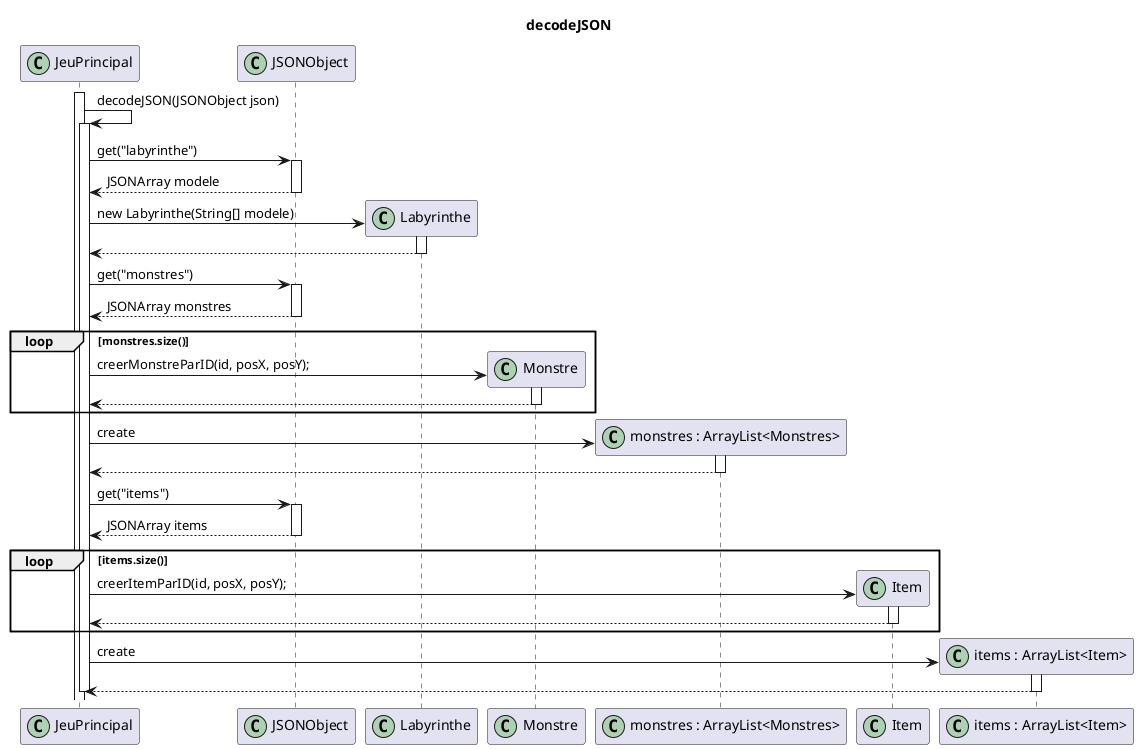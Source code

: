 @startuml 
title decodeJSON
participant JeuPrincipal << (C,#ADD1B2) >>
participant JSONObject << (C,#ADD1B2) >>
participant Labyrinthe << (C,#ADD1B2) >>
participant Monstre << (C,#ADD1B2) >>
participant "monstres : ArrayList<Monstres>" as monstres << (C,#ADD1B2) >>
participant Item << (C,#ADD1B2) >>
participant "items : ArrayList<Item>" as items << (C,#ADD1B2) >>

activate JeuPrincipal
JeuPrincipal -> JeuPrincipal : decodeJSON(JSONObject json)
activate JeuPrincipal

JeuPrincipal -> JSONObject : get("labyrinthe")
activate JSONObject
JSONObject --> JeuPrincipal : JSONArray modele
deactivate JSONObject

create Labyrinthe
JeuPrincipal -> Labyrinthe : new Labyrinthe(String[] modele)
activate Labyrinthe
JeuPrincipal <-- Labyrinthe
deactivate Labyrinthe


JeuPrincipal -> JSONObject : get("monstres")
activate JSONObject
JSONObject --> JeuPrincipal : JSONArray monstres
deactivate JSONObject

loop monstres.size()
create Monstre
JeuPrincipal -> Monstre : creerMonstreParID(id, posX, posY);
activate Monstre
JeuPrincipal <-- Monstre
deactivate Monstre
end

create monstres
JeuPrincipal -> monstres : create
activate monstres
JeuPrincipal <-- monstres
deactivate monstres


JeuPrincipal -> JSONObject : get("items")
activate JSONObject
JSONObject --> JeuPrincipal : JSONArray items
deactivate JSONObject

loop items.size()
create Item
JeuPrincipal -> Item : creerItemParID(id, posX, posY);
activate Item
JeuPrincipal <-- Item
deactivate Item
end

create items
JeuPrincipal -> items : create
activate items
JeuPrincipal <-- items
deactivate items


deactivate JeuPrincipal

@enduml